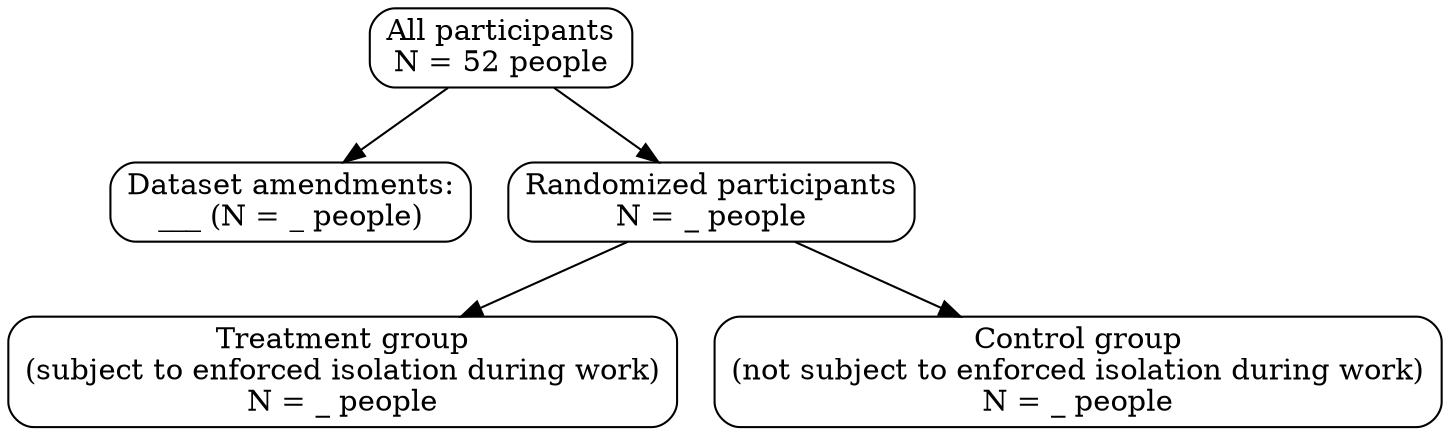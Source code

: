 digraph G {
  node [shape=rectangle style=rounded];

  participants [label="All participants\nN = 52 people"]
  participants -> {amendments rand_participants}

  amendments [label="Dataset amendments:\n___ (N = _ people)"]

  rand_participants [label="Randomized participants\nN = _ people"]
  rand_participants -> {treatment control}

  treatment [label="Treatment group\n(subject to enforced isolation during work)\nN = _ people"]

  control [label="Control group\n(not subject to enforced isolation during work)\nN = _ people"]
}
